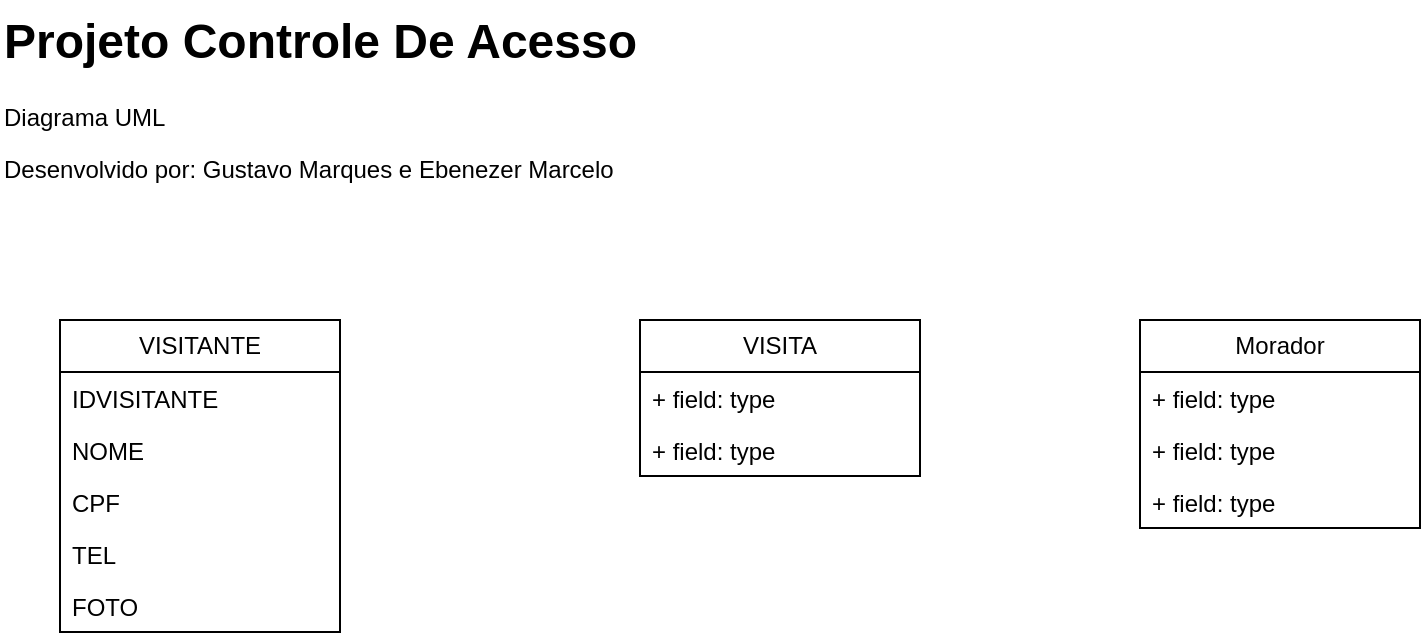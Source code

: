 <mxfile version="26.0.16">
  <diagram name="Page-1" id="W9D37P64vIjJOq914Ekg">
    <mxGraphModel dx="1034" dy="420" grid="1" gridSize="10" guides="1" tooltips="1" connect="1" arrows="1" fold="1" page="1" pageScale="1" pageWidth="850" pageHeight="1100" math="0" shadow="0">
      <root>
        <mxCell id="0" />
        <mxCell id="1" parent="0" />
        <mxCell id="ZYSMAdA9wxsMHeKSI5tO-1" value="VISITA" style="swimlane;fontStyle=0;childLayout=stackLayout;horizontal=1;startSize=26;fillColor=none;horizontalStack=0;resizeParent=1;resizeParentMax=0;resizeLast=0;collapsible=1;marginBottom=0;whiteSpace=wrap;html=1;" vertex="1" parent="1">
          <mxGeometry x="350" y="190" width="140" height="78" as="geometry" />
        </mxCell>
        <mxCell id="ZYSMAdA9wxsMHeKSI5tO-3" value="+ field: type" style="text;strokeColor=none;fillColor=none;align=left;verticalAlign=top;spacingLeft=4;spacingRight=4;overflow=hidden;rotatable=0;points=[[0,0.5],[1,0.5]];portConstraint=eastwest;whiteSpace=wrap;html=1;" vertex="1" parent="ZYSMAdA9wxsMHeKSI5tO-1">
          <mxGeometry y="26" width="140" height="26" as="geometry" />
        </mxCell>
        <mxCell id="ZYSMAdA9wxsMHeKSI5tO-4" value="+ field: type" style="text;strokeColor=none;fillColor=none;align=left;verticalAlign=top;spacingLeft=4;spacingRight=4;overflow=hidden;rotatable=0;points=[[0,0.5],[1,0.5]];portConstraint=eastwest;whiteSpace=wrap;html=1;" vertex="1" parent="ZYSMAdA9wxsMHeKSI5tO-1">
          <mxGeometry y="52" width="140" height="26" as="geometry" />
        </mxCell>
        <mxCell id="ZYSMAdA9wxsMHeKSI5tO-5" value="VISITANTE" style="swimlane;fontStyle=0;childLayout=stackLayout;horizontal=1;startSize=26;fillColor=none;horizontalStack=0;resizeParent=1;resizeParentMax=0;resizeLast=0;collapsible=1;marginBottom=0;whiteSpace=wrap;html=1;" vertex="1" parent="1">
          <mxGeometry x="60" y="190" width="140" height="156" as="geometry" />
        </mxCell>
        <mxCell id="ZYSMAdA9wxsMHeKSI5tO-6" value="IDVISITANTE" style="text;strokeColor=none;fillColor=none;align=left;verticalAlign=top;spacingLeft=4;spacingRight=4;overflow=hidden;rotatable=0;points=[[0,0.5],[1,0.5]];portConstraint=eastwest;whiteSpace=wrap;html=1;" vertex="1" parent="ZYSMAdA9wxsMHeKSI5tO-5">
          <mxGeometry y="26" width="140" height="26" as="geometry" />
        </mxCell>
        <mxCell id="ZYSMAdA9wxsMHeKSI5tO-7" value="NOME" style="text;strokeColor=none;fillColor=none;align=left;verticalAlign=top;spacingLeft=4;spacingRight=4;overflow=hidden;rotatable=0;points=[[0,0.5],[1,0.5]];portConstraint=eastwest;whiteSpace=wrap;html=1;" vertex="1" parent="ZYSMAdA9wxsMHeKSI5tO-5">
          <mxGeometry y="52" width="140" height="26" as="geometry" />
        </mxCell>
        <mxCell id="ZYSMAdA9wxsMHeKSI5tO-8" value="CPF" style="text;strokeColor=none;fillColor=none;align=left;verticalAlign=top;spacingLeft=4;spacingRight=4;overflow=hidden;rotatable=0;points=[[0,0.5],[1,0.5]];portConstraint=eastwest;whiteSpace=wrap;html=1;" vertex="1" parent="ZYSMAdA9wxsMHeKSI5tO-5">
          <mxGeometry y="78" width="140" height="26" as="geometry" />
        </mxCell>
        <mxCell id="ZYSMAdA9wxsMHeKSI5tO-15" value="TEL" style="text;strokeColor=none;fillColor=none;align=left;verticalAlign=top;spacingLeft=4;spacingRight=4;overflow=hidden;rotatable=0;points=[[0,0.5],[1,0.5]];portConstraint=eastwest;whiteSpace=wrap;html=1;" vertex="1" parent="ZYSMAdA9wxsMHeKSI5tO-5">
          <mxGeometry y="104" width="140" height="26" as="geometry" />
        </mxCell>
        <mxCell id="ZYSMAdA9wxsMHeKSI5tO-14" value="FOTO" style="text;strokeColor=none;fillColor=none;align=left;verticalAlign=top;spacingLeft=4;spacingRight=4;overflow=hidden;rotatable=0;points=[[0,0.5],[1,0.5]];portConstraint=eastwest;whiteSpace=wrap;html=1;" vertex="1" parent="ZYSMAdA9wxsMHeKSI5tO-5">
          <mxGeometry y="130" width="140" height="26" as="geometry" />
        </mxCell>
        <mxCell id="ZYSMAdA9wxsMHeKSI5tO-9" value="&lt;font style=&quot;vertical-align: inherit;&quot;&gt;&lt;font style=&quot;vertical-align: inherit;&quot;&gt;Morador&lt;/font&gt;&lt;/font&gt;" style="swimlane;fontStyle=0;childLayout=stackLayout;horizontal=1;startSize=26;fillColor=none;horizontalStack=0;resizeParent=1;resizeParentMax=0;resizeLast=0;collapsible=1;marginBottom=0;whiteSpace=wrap;html=1;" vertex="1" parent="1">
          <mxGeometry x="600" y="190" width="140" height="104" as="geometry" />
        </mxCell>
        <mxCell id="ZYSMAdA9wxsMHeKSI5tO-10" value="+ field: type" style="text;strokeColor=none;fillColor=none;align=left;verticalAlign=top;spacingLeft=4;spacingRight=4;overflow=hidden;rotatable=0;points=[[0,0.5],[1,0.5]];portConstraint=eastwest;whiteSpace=wrap;html=1;" vertex="1" parent="ZYSMAdA9wxsMHeKSI5tO-9">
          <mxGeometry y="26" width="140" height="26" as="geometry" />
        </mxCell>
        <mxCell id="ZYSMAdA9wxsMHeKSI5tO-11" value="+ field: type" style="text;strokeColor=none;fillColor=none;align=left;verticalAlign=top;spacingLeft=4;spacingRight=4;overflow=hidden;rotatable=0;points=[[0,0.5],[1,0.5]];portConstraint=eastwest;whiteSpace=wrap;html=1;" vertex="1" parent="ZYSMAdA9wxsMHeKSI5tO-9">
          <mxGeometry y="52" width="140" height="26" as="geometry" />
        </mxCell>
        <mxCell id="ZYSMAdA9wxsMHeKSI5tO-12" value="+ field: type" style="text;strokeColor=none;fillColor=none;align=left;verticalAlign=top;spacingLeft=4;spacingRight=4;overflow=hidden;rotatable=0;points=[[0,0.5],[1,0.5]];portConstraint=eastwest;whiteSpace=wrap;html=1;" vertex="1" parent="ZYSMAdA9wxsMHeKSI5tO-9">
          <mxGeometry y="78" width="140" height="26" as="geometry" />
        </mxCell>
        <mxCell id="ZYSMAdA9wxsMHeKSI5tO-13" value="&lt;h1 style=&quot;margin-top: 0px;&quot;&gt;&lt;font style=&quot;vertical-align: inherit;&quot;&gt;&lt;font style=&quot;vertical-align: inherit;&quot;&gt;Projeto Controle De Acesso&lt;/font&gt;&lt;/font&gt;&lt;/h1&gt;&lt;div&gt;&lt;font style=&quot;vertical-align: inherit;&quot;&gt;&lt;font style=&quot;vertical-align: inherit;&quot;&gt;&lt;font style=&quot;vertical-align: inherit;&quot;&gt;&lt;font style=&quot;vertical-align: inherit;&quot;&gt;Diagrama UML&lt;/font&gt;&lt;/font&gt;&lt;/font&gt;&lt;/font&gt;&lt;/div&gt;&lt;p&gt;&lt;font style=&quot;vertical-align: inherit;&quot;&gt;&lt;font style=&quot;vertical-align: inherit;&quot;&gt;&lt;font style=&quot;vertical-align: inherit;&quot;&gt;&lt;font style=&quot;vertical-align: inherit;&quot;&gt;&lt;font style=&quot;vertical-align: inherit;&quot;&gt;&lt;font style=&quot;vertical-align: inherit;&quot;&gt;Desenvolvido por: Gustavo Marques e Ebenezer Marcelo&lt;/font&gt;&lt;/font&gt;&lt;/font&gt;&lt;/font&gt;&lt;/font&gt;&lt;/font&gt;&lt;/p&gt;" style="text;html=1;whiteSpace=wrap;overflow=hidden;rounded=0;" vertex="1" parent="1">
          <mxGeometry x="30" y="30" width="340" height="120" as="geometry" />
        </mxCell>
      </root>
    </mxGraphModel>
  </diagram>
</mxfile>
